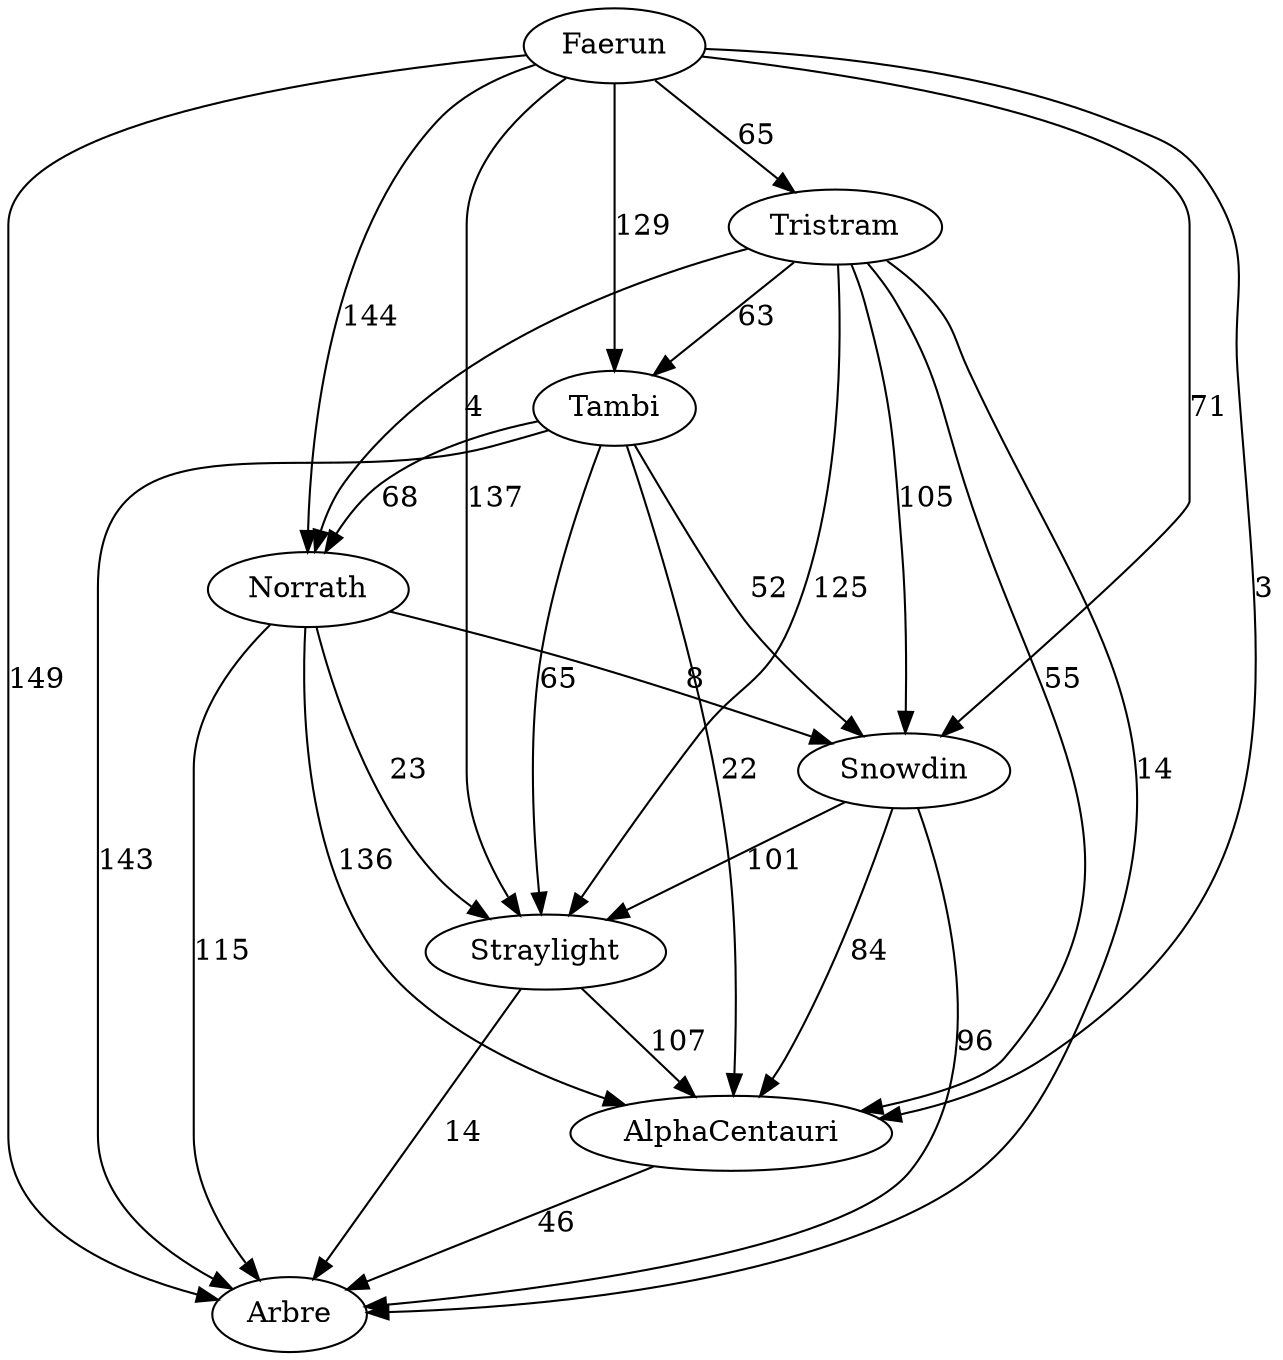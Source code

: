 digraph day09 {
    Faerun[label="Faerun"];
    Tristram[label="Tristram"];
    Tambi[label="Tambi"];
    Norrath[label="Norrath"];
    Snowdin[label="Snowdin"];
    Straylight[label="Straylight"];
    AlphaCentauri[label="AlphaCentauri"];
    Arbre[label="Arbre"];
    Faerun -> Tristram[label="65"];
    Faerun -> Tambi[label="129"];
    Faerun -> Norrath[label="144"];
    Faerun -> Snowdin[label="71"];
    Faerun -> Straylight[label="137"];
    Faerun -> AlphaCentauri[label="3"];
    Faerun -> Arbre[label="149"];
    Tristram -> Tambi[label="63"];
    Tristram -> Norrath[label="4"];
    Tristram -> Snowdin[label="105"];
    Tristram -> Straylight[label="125"];
    Tristram -> AlphaCentauri[label="55"];
    Tristram -> Arbre[label="14"];
    Tambi -> Norrath[label="68"];
    Tambi -> Snowdin[label="52"];
    Tambi -> Straylight[label="65"];
    Tambi -> AlphaCentauri[label="22"];
    Tambi -> Arbre[label="143"];
    Norrath -> Snowdin[label="8"];
    Norrath -> Straylight[label="23"];
    Norrath -> AlphaCentauri[label="136"];
    Norrath -> Arbre[label="115"];
    Snowdin -> Straylight[label="101"];
    Snowdin -> AlphaCentauri[label="84"];
    Snowdin -> Arbre[label="96"];
    Straylight -> AlphaCentauri[label="107"];
    Straylight -> Arbre[label="14"];
    AlphaCentauri -> Arbre[label="46"];
}

